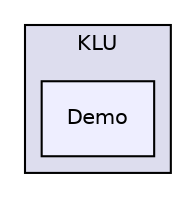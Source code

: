 digraph "libs/SuiteSparse/KLU/Demo" {
  compound=true
  node [ fontsize="10", fontname="Helvetica"];
  edge [ labelfontsize="10", labelfontname="Helvetica"];
  subgraph clusterdir_5f5d892bb5db00d33e22891ab42b16a7 {
    graph [ bgcolor="#ddddee", pencolor="black", label="KLU" fontname="Helvetica", fontsize="10", URL="dir_5f5d892bb5db00d33e22891ab42b16a7.html"]
  dir_d6bf70b8f8e0001f3d5dc5b1a37eb0cc [shape=box, label="Demo", style="filled", fillcolor="#eeeeff", pencolor="black", URL="dir_d6bf70b8f8e0001f3d5dc5b1a37eb0cc.html"];
  }
}
